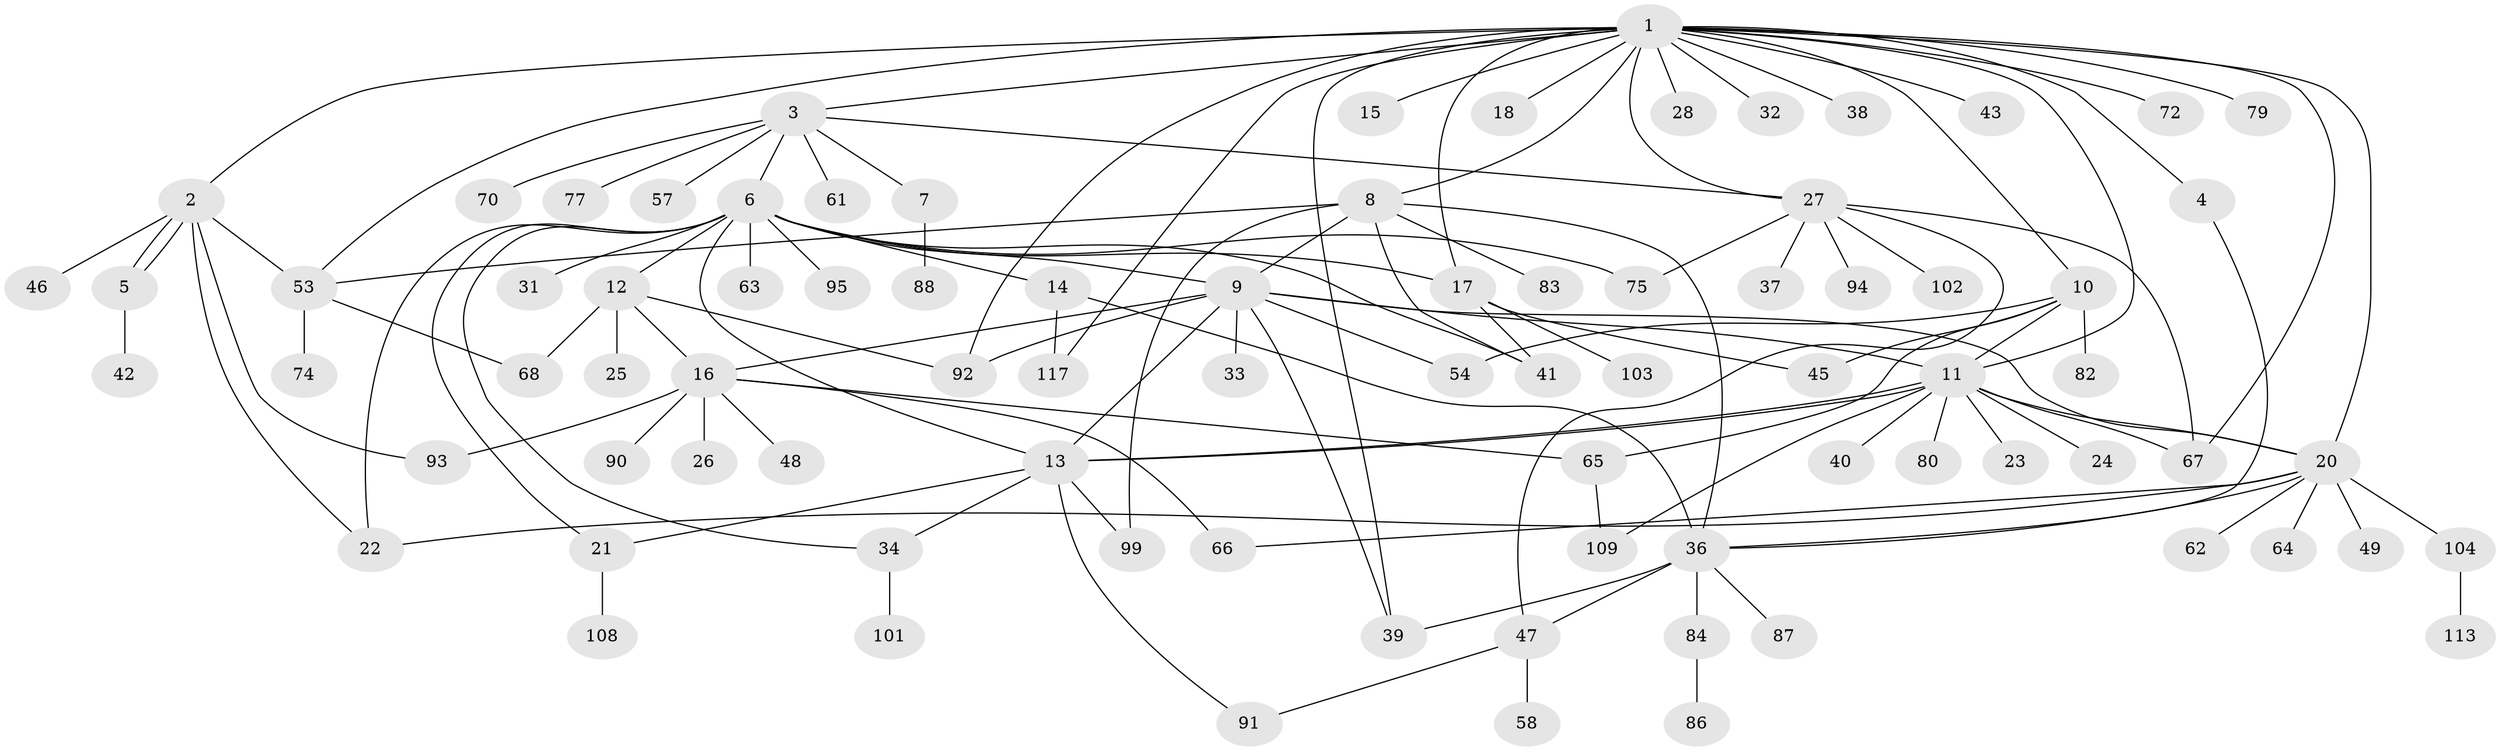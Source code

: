 // Generated by graph-tools (version 1.1) at 2025/51/02/27/25 19:51:57]
// undirected, 84 vertices, 124 edges
graph export_dot {
graph [start="1"]
  node [color=gray90,style=filled];
  1 [super="+60"];
  2 [super="+76"];
  3 [super="+51"];
  4;
  5 [super="+59"];
  6 [super="+30"];
  7;
  8 [super="+52"];
  9 [super="+55"];
  10 [super="+44"];
  11 [super="+100"];
  12;
  13 [super="+98"];
  14 [super="+110"];
  15;
  16 [super="+116"];
  17 [super="+19"];
  18;
  20 [super="+29"];
  21 [super="+114"];
  22 [super="+71"];
  23;
  24;
  25;
  26;
  27 [super="+35"];
  28;
  31;
  32;
  33;
  34;
  36 [super="+112"];
  37;
  38;
  39;
  40 [super="+78"];
  41 [super="+85"];
  42;
  43;
  45 [super="+50"];
  46;
  47 [super="+56"];
  48;
  49 [super="+115"];
  53 [super="+69"];
  54;
  57;
  58;
  61;
  62;
  63 [super="+96"];
  64;
  65 [super="+111"];
  66 [super="+73"];
  67 [super="+81"];
  68;
  70;
  72;
  74;
  75;
  77;
  79;
  80;
  82;
  83;
  84 [super="+89"];
  86 [super="+106"];
  87;
  88;
  90;
  91 [super="+107"];
  92 [super="+97"];
  93;
  94;
  95;
  99 [super="+105"];
  101;
  102;
  103;
  104;
  108;
  109;
  113;
  117;
  1 -- 2;
  1 -- 3;
  1 -- 4;
  1 -- 8;
  1 -- 10;
  1 -- 11;
  1 -- 15;
  1 -- 18;
  1 -- 20;
  1 -- 27;
  1 -- 28;
  1 -- 32;
  1 -- 38;
  1 -- 39;
  1 -- 43;
  1 -- 53;
  1 -- 72;
  1 -- 117;
  1 -- 92;
  1 -- 79;
  1 -- 17;
  1 -- 67;
  2 -- 5;
  2 -- 5;
  2 -- 46;
  2 -- 93;
  2 -- 53;
  2 -- 22;
  3 -- 6;
  3 -- 7;
  3 -- 27;
  3 -- 57;
  3 -- 61;
  3 -- 70;
  3 -- 77;
  4 -- 36;
  5 -- 42;
  6 -- 9;
  6 -- 12;
  6 -- 13;
  6 -- 14;
  6 -- 17;
  6 -- 22 [weight=2];
  6 -- 31;
  6 -- 34;
  6 -- 41;
  6 -- 63;
  6 -- 95;
  6 -- 75;
  6 -- 21;
  7 -- 88;
  8 -- 41;
  8 -- 83;
  8 -- 9;
  8 -- 36;
  8 -- 53;
  8 -- 99;
  9 -- 11;
  9 -- 13;
  9 -- 16;
  9 -- 33;
  9 -- 39;
  9 -- 54;
  9 -- 92;
  9 -- 20;
  10 -- 45;
  10 -- 65;
  10 -- 82;
  10 -- 11;
  10 -- 54;
  11 -- 13;
  11 -- 13;
  11 -- 20;
  11 -- 23;
  11 -- 24;
  11 -- 40;
  11 -- 67;
  11 -- 80;
  11 -- 109;
  12 -- 16;
  12 -- 25;
  12 -- 68;
  12 -- 92;
  13 -- 21;
  13 -- 34;
  13 -- 99;
  13 -- 91;
  14 -- 36;
  14 -- 117;
  16 -- 26;
  16 -- 48;
  16 -- 66;
  16 -- 90;
  16 -- 93;
  16 -- 65;
  17 -- 41;
  17 -- 103;
  17 -- 45;
  20 -- 49;
  20 -- 64;
  20 -- 104;
  20 -- 22;
  20 -- 66;
  20 -- 62;
  20 -- 36;
  21 -- 108;
  27 -- 37;
  27 -- 75;
  27 -- 94;
  27 -- 102;
  27 -- 47;
  27 -- 67;
  34 -- 101;
  36 -- 39;
  36 -- 84 [weight=2];
  36 -- 87;
  36 -- 47;
  47 -- 58;
  47 -- 91;
  53 -- 68;
  53 -- 74;
  65 -- 109;
  84 -- 86;
  104 -- 113;
}
